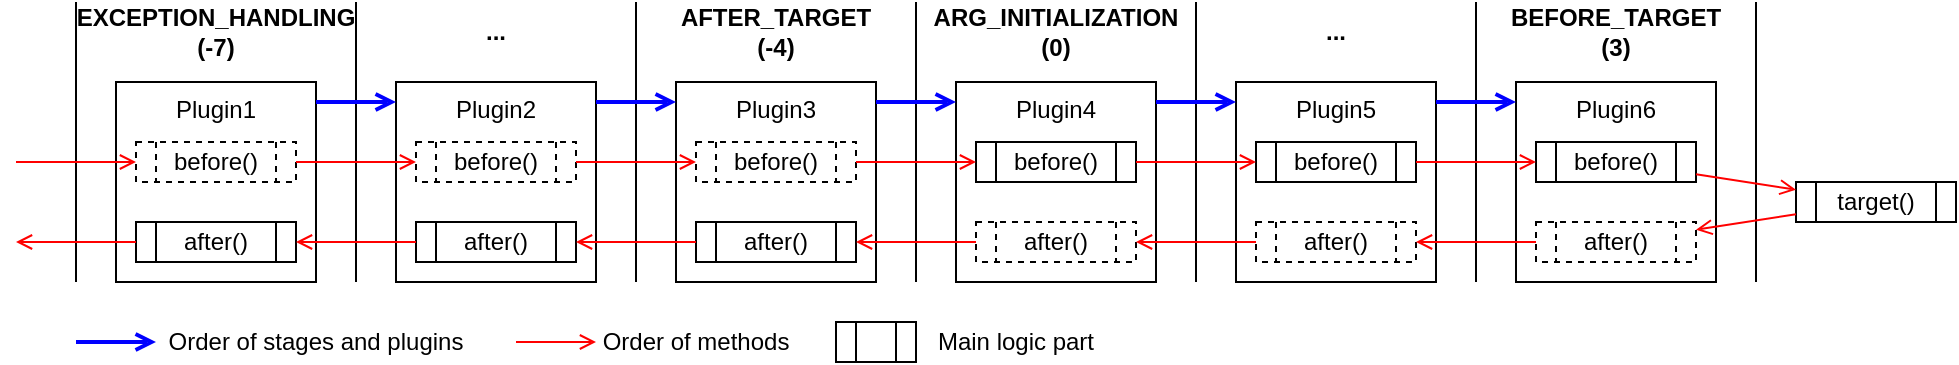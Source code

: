 <mxfile version="21.3.7" type="device" pages="8">
  <diagram id="SJzbT1muIVe0b5rZHbIV" name="order-of-plugins">
    <mxGraphModel dx="3354" dy="1950" grid="1" gridSize="10" guides="1" tooltips="1" connect="1" arrows="1" fold="1" page="1" pageScale="1" pageWidth="850" pageHeight="1100" math="0" shadow="0">
      <root>
        <mxCell id="0" />
        <mxCell id="1" parent="0" />
        <mxCell id="MW1WEGzg5JTxpdZGw1k8-4" value="Plugin1" style="rounded=0;whiteSpace=wrap;html=1;verticalAlign=top;" parent="1" vertex="1">
          <mxGeometry x="60" y="40" width="100" height="100" as="geometry" />
        </mxCell>
        <mxCell id="MW1WEGzg5JTxpdZGw1k8-5" value="before()" style="shape=process;whiteSpace=wrap;html=1;backgroundOutline=1;size=0.125;dashed=1;" parent="1" vertex="1">
          <mxGeometry x="70" y="70" width="80" height="20" as="geometry" />
        </mxCell>
        <mxCell id="MW1WEGzg5JTxpdZGw1k8-6" value="after()" style="shape=process;whiteSpace=wrap;html=1;backgroundOutline=1;size=0.125;" parent="1" vertex="1">
          <mxGeometry x="70" y="110" width="80" height="20" as="geometry" />
        </mxCell>
        <mxCell id="MW1WEGzg5JTxpdZGw1k8-10" value="" style="endArrow=none;html=1;rounded=0;" parent="1" edge="1">
          <mxGeometry width="50" height="50" relative="1" as="geometry">
            <mxPoint x="40" y="140" as="sourcePoint" />
            <mxPoint x="40" as="targetPoint" />
          </mxGeometry>
        </mxCell>
        <mxCell id="MW1WEGzg5JTxpdZGw1k8-11" value="EXCEPTION_HANDLING&lt;br style=&quot;font-size: 12px;&quot;&gt;(-7)" style="text;html=1;strokeColor=none;fillColor=none;align=center;verticalAlign=middle;whiteSpace=wrap;rounded=0;fontSize=12;fontStyle=1" parent="1" vertex="1">
          <mxGeometry x="40" width="140" height="30" as="geometry" />
        </mxCell>
        <mxCell id="MW1WEGzg5JTxpdZGw1k8-12" value="Plugin2" style="rounded=0;whiteSpace=wrap;html=1;verticalAlign=top;" parent="1" vertex="1">
          <mxGeometry x="200" y="40" width="100" height="100" as="geometry" />
        </mxCell>
        <mxCell id="MW1WEGzg5JTxpdZGw1k8-13" value="before()" style="shape=process;whiteSpace=wrap;html=1;backgroundOutline=1;size=0.125;dashed=1;" parent="1" vertex="1">
          <mxGeometry x="210" y="70" width="80" height="20" as="geometry" />
        </mxCell>
        <mxCell id="MW1WEGzg5JTxpdZGw1k8-14" value="after()" style="shape=process;whiteSpace=wrap;html=1;backgroundOutline=1;size=0.125;" parent="1" vertex="1">
          <mxGeometry x="210" y="110" width="80" height="20" as="geometry" />
        </mxCell>
        <mxCell id="MW1WEGzg5JTxpdZGw1k8-15" value="" style="endArrow=none;html=1;rounded=0;" parent="1" edge="1">
          <mxGeometry width="50" height="50" relative="1" as="geometry">
            <mxPoint x="180" y="140" as="sourcePoint" />
            <mxPoint x="180" as="targetPoint" />
          </mxGeometry>
        </mxCell>
        <mxCell id="MW1WEGzg5JTxpdZGw1k8-16" value="..." style="text;html=1;strokeColor=none;fillColor=none;align=center;verticalAlign=middle;whiteSpace=wrap;rounded=0;fontSize=12;fontStyle=1" parent="1" vertex="1">
          <mxGeometry x="180" width="140" height="30" as="geometry" />
        </mxCell>
        <mxCell id="MW1WEGzg5JTxpdZGw1k8-17" value="Plugin3" style="rounded=0;whiteSpace=wrap;html=1;verticalAlign=top;" parent="1" vertex="1">
          <mxGeometry x="340" y="40" width="100" height="100" as="geometry" />
        </mxCell>
        <mxCell id="MW1WEGzg5JTxpdZGw1k8-18" value="before()" style="shape=process;whiteSpace=wrap;html=1;backgroundOutline=1;size=0.125;dashed=1;" parent="1" vertex="1">
          <mxGeometry x="350" y="70" width="80" height="20" as="geometry" />
        </mxCell>
        <mxCell id="MW1WEGzg5JTxpdZGw1k8-19" value="after()" style="shape=process;whiteSpace=wrap;html=1;backgroundOutline=1;size=0.125;" parent="1" vertex="1">
          <mxGeometry x="350" y="110" width="80" height="20" as="geometry" />
        </mxCell>
        <mxCell id="MW1WEGzg5JTxpdZGw1k8-20" value="" style="endArrow=none;html=1;rounded=0;" parent="1" edge="1">
          <mxGeometry width="50" height="50" relative="1" as="geometry">
            <mxPoint x="320" y="140" as="sourcePoint" />
            <mxPoint x="320" as="targetPoint" />
          </mxGeometry>
        </mxCell>
        <mxCell id="MW1WEGzg5JTxpdZGw1k8-21" value="AFTER_TARGET&lt;br style=&quot;font-size: 12px;&quot;&gt;(-4)" style="text;html=1;strokeColor=none;fillColor=none;align=center;verticalAlign=middle;whiteSpace=wrap;rounded=0;fontSize=12;fontStyle=1" parent="1" vertex="1">
          <mxGeometry x="320" width="140" height="30" as="geometry" />
        </mxCell>
        <mxCell id="MW1WEGzg5JTxpdZGw1k8-22" value="Plugin4" style="rounded=0;whiteSpace=wrap;html=1;verticalAlign=top;" parent="1" vertex="1">
          <mxGeometry x="480" y="40" width="100" height="100" as="geometry" />
        </mxCell>
        <mxCell id="MW1WEGzg5JTxpdZGw1k8-23" value="before()" style="shape=process;whiteSpace=wrap;html=1;backgroundOutline=1;size=0.125;" parent="1" vertex="1">
          <mxGeometry x="490" y="70" width="80" height="20" as="geometry" />
        </mxCell>
        <mxCell id="MW1WEGzg5JTxpdZGw1k8-24" value="after()" style="shape=process;whiteSpace=wrap;html=1;backgroundOutline=1;size=0.125;dashed=1;" parent="1" vertex="1">
          <mxGeometry x="490" y="110" width="80" height="20" as="geometry" />
        </mxCell>
        <mxCell id="MW1WEGzg5JTxpdZGw1k8-25" value="" style="endArrow=none;html=1;rounded=0;" parent="1" edge="1">
          <mxGeometry width="50" height="50" relative="1" as="geometry">
            <mxPoint x="460" y="140" as="sourcePoint" />
            <mxPoint x="460" as="targetPoint" />
          </mxGeometry>
        </mxCell>
        <mxCell id="MW1WEGzg5JTxpdZGw1k8-26" value="ARG_INITIALIZATION&lt;br style=&quot;font-size: 12px;&quot;&gt;(0)" style="text;html=1;strokeColor=none;fillColor=none;align=center;verticalAlign=middle;whiteSpace=wrap;rounded=0;fontSize=12;fontStyle=1" parent="1" vertex="1">
          <mxGeometry x="460" width="140" height="30" as="geometry" />
        </mxCell>
        <mxCell id="MW1WEGzg5JTxpdZGw1k8-27" value="Plugin5" style="rounded=0;whiteSpace=wrap;html=1;verticalAlign=top;" parent="1" vertex="1">
          <mxGeometry x="620" y="40" width="100" height="100" as="geometry" />
        </mxCell>
        <mxCell id="MW1WEGzg5JTxpdZGw1k8-28" value="before()" style="shape=process;whiteSpace=wrap;html=1;backgroundOutline=1;size=0.125;" parent="1" vertex="1">
          <mxGeometry x="630" y="70" width="80" height="20" as="geometry" />
        </mxCell>
        <mxCell id="MW1WEGzg5JTxpdZGw1k8-29" value="after()" style="shape=process;whiteSpace=wrap;html=1;backgroundOutline=1;size=0.125;dashed=1;" parent="1" vertex="1">
          <mxGeometry x="630" y="110" width="80" height="20" as="geometry" />
        </mxCell>
        <mxCell id="MW1WEGzg5JTxpdZGw1k8-30" value="" style="endArrow=none;html=1;rounded=0;" parent="1" edge="1">
          <mxGeometry width="50" height="50" relative="1" as="geometry">
            <mxPoint x="600" y="140" as="sourcePoint" />
            <mxPoint x="600" as="targetPoint" />
          </mxGeometry>
        </mxCell>
        <mxCell id="MW1WEGzg5JTxpdZGw1k8-31" value="..." style="text;html=1;strokeColor=none;fillColor=none;align=center;verticalAlign=middle;whiteSpace=wrap;rounded=0;fontSize=12;fontStyle=1" parent="1" vertex="1">
          <mxGeometry x="600" width="140" height="30" as="geometry" />
        </mxCell>
        <mxCell id="MW1WEGzg5JTxpdZGw1k8-32" value="Plugin6" style="rounded=0;whiteSpace=wrap;html=1;verticalAlign=top;" parent="1" vertex="1">
          <mxGeometry x="760" y="40" width="100" height="100" as="geometry" />
        </mxCell>
        <mxCell id="MW1WEGzg5JTxpdZGw1k8-33" value="before()" style="shape=process;whiteSpace=wrap;html=1;backgroundOutline=1;size=0.125;" parent="1" vertex="1">
          <mxGeometry x="770" y="70" width="80" height="20" as="geometry" />
        </mxCell>
        <mxCell id="MW1WEGzg5JTxpdZGw1k8-34" value="after()" style="shape=process;whiteSpace=wrap;html=1;backgroundOutline=1;size=0.125;dashed=1;" parent="1" vertex="1">
          <mxGeometry x="770" y="110" width="80" height="20" as="geometry" />
        </mxCell>
        <mxCell id="MW1WEGzg5JTxpdZGw1k8-35" value="" style="endArrow=none;html=1;rounded=0;" parent="1" edge="1">
          <mxGeometry width="50" height="50" relative="1" as="geometry">
            <mxPoint x="740" y="140" as="sourcePoint" />
            <mxPoint x="740" as="targetPoint" />
          </mxGeometry>
        </mxCell>
        <mxCell id="MW1WEGzg5JTxpdZGw1k8-36" value="BEFORE_TARGET&lt;br style=&quot;font-size: 12px;&quot;&gt;(3)" style="text;html=1;strokeColor=none;fillColor=none;align=center;verticalAlign=middle;whiteSpace=wrap;rounded=0;fontSize=12;fontStyle=1" parent="1" vertex="1">
          <mxGeometry x="740" width="140" height="30" as="geometry" />
        </mxCell>
        <mxCell id="MW1WEGzg5JTxpdZGw1k8-38" value="target()" style="shape=process;whiteSpace=wrap;html=1;backgroundOutline=1;size=0.125;" parent="1" vertex="1">
          <mxGeometry x="900" y="90" width="80" height="20" as="geometry" />
        </mxCell>
        <mxCell id="MW1WEGzg5JTxpdZGw1k8-40" value="" style="endArrow=none;html=1;rounded=0;" parent="1" edge="1">
          <mxGeometry width="50" height="50" relative="1" as="geometry">
            <mxPoint x="880" y="140" as="sourcePoint" />
            <mxPoint x="880" as="targetPoint" />
          </mxGeometry>
        </mxCell>
        <mxCell id="MW1WEGzg5JTxpdZGw1k8-42" value="" style="edgeStyle=none;orthogonalLoop=1;jettySize=auto;html=1;rounded=0;endArrow=open;endFill=0;strokeColor=#FF0000;" parent="1" source="MW1WEGzg5JTxpdZGw1k8-5" target="MW1WEGzg5JTxpdZGw1k8-13" edge="1">
          <mxGeometry width="80" relative="1" as="geometry">
            <mxPoint x="110" y="180" as="sourcePoint" />
            <mxPoint x="190" y="180" as="targetPoint" />
            <Array as="points" />
          </mxGeometry>
        </mxCell>
        <mxCell id="MW1WEGzg5JTxpdZGw1k8-43" value="" style="edgeStyle=none;orthogonalLoop=1;jettySize=auto;html=1;rounded=0;endArrow=open;endFill=0;strokeColor=#FF0000;" parent="1" source="MW1WEGzg5JTxpdZGw1k8-13" target="MW1WEGzg5JTxpdZGw1k8-18" edge="1">
          <mxGeometry width="80" relative="1" as="geometry">
            <mxPoint x="300" y="200" as="sourcePoint" />
            <mxPoint x="340" y="200" as="targetPoint" />
            <Array as="points" />
          </mxGeometry>
        </mxCell>
        <mxCell id="MW1WEGzg5JTxpdZGw1k8-44" value="" style="edgeStyle=none;orthogonalLoop=1;jettySize=auto;html=1;rounded=0;endArrow=open;endFill=0;strokeColor=#FF0000;" parent="1" source="MW1WEGzg5JTxpdZGw1k8-18" target="MW1WEGzg5JTxpdZGw1k8-23" edge="1">
          <mxGeometry width="80" relative="1" as="geometry">
            <mxPoint x="220" y="100" as="sourcePoint" />
            <mxPoint x="260" y="100" as="targetPoint" />
            <Array as="points" />
          </mxGeometry>
        </mxCell>
        <mxCell id="MW1WEGzg5JTxpdZGw1k8-45" value="" style="edgeStyle=none;orthogonalLoop=1;jettySize=auto;html=1;rounded=0;endArrow=open;endFill=0;strokeColor=#FF0000;" parent="1" source="MW1WEGzg5JTxpdZGw1k8-23" target="MW1WEGzg5JTxpdZGw1k8-28" edge="1">
          <mxGeometry width="80" relative="1" as="geometry">
            <mxPoint x="610" y="180" as="sourcePoint" />
            <mxPoint x="650" y="180" as="targetPoint" />
            <Array as="points" />
          </mxGeometry>
        </mxCell>
        <mxCell id="MW1WEGzg5JTxpdZGw1k8-46" value="" style="edgeStyle=none;orthogonalLoop=1;jettySize=auto;html=1;rounded=0;endArrow=open;endFill=0;strokeColor=#FF0000;" parent="1" source="MW1WEGzg5JTxpdZGw1k8-28" target="MW1WEGzg5JTxpdZGw1k8-33" edge="1">
          <mxGeometry width="80" relative="1" as="geometry">
            <mxPoint x="650" y="220" as="sourcePoint" />
            <mxPoint x="690" y="220" as="targetPoint" />
            <Array as="points" />
          </mxGeometry>
        </mxCell>
        <mxCell id="MW1WEGzg5JTxpdZGw1k8-47" value="" style="edgeStyle=none;orthogonalLoop=1;jettySize=auto;html=1;rounded=0;endArrow=open;endFill=0;strokeColor=#FF0000;" parent="1" source="MW1WEGzg5JTxpdZGw1k8-33" target="MW1WEGzg5JTxpdZGw1k8-38" edge="1">
          <mxGeometry width="80" relative="1" as="geometry">
            <mxPoint x="310" y="130" as="sourcePoint" />
            <mxPoint x="350" y="130" as="targetPoint" />
            <Array as="points" />
          </mxGeometry>
        </mxCell>
        <mxCell id="MW1WEGzg5JTxpdZGw1k8-48" value="" style="edgeStyle=none;orthogonalLoop=1;jettySize=auto;html=1;rounded=0;endArrow=open;endFill=0;strokeColor=#FF0000;" parent="1" source="MW1WEGzg5JTxpdZGw1k8-38" target="MW1WEGzg5JTxpdZGw1k8-34" edge="1">
          <mxGeometry width="80" relative="1" as="geometry">
            <mxPoint x="320" y="140" as="sourcePoint" />
            <mxPoint x="360" y="140" as="targetPoint" />
            <Array as="points" />
          </mxGeometry>
        </mxCell>
        <mxCell id="MW1WEGzg5JTxpdZGw1k8-49" value="" style="edgeStyle=none;orthogonalLoop=1;jettySize=auto;html=1;rounded=0;endArrow=open;endFill=0;strokeColor=#FF0000;" parent="1" source="MW1WEGzg5JTxpdZGw1k8-34" target="MW1WEGzg5JTxpdZGw1k8-29" edge="1">
          <mxGeometry width="80" relative="1" as="geometry">
            <mxPoint x="310" y="150" as="sourcePoint" />
            <mxPoint x="350" y="150" as="targetPoint" />
            <Array as="points" />
          </mxGeometry>
        </mxCell>
        <mxCell id="MW1WEGzg5JTxpdZGw1k8-50" value="" style="edgeStyle=none;orthogonalLoop=1;jettySize=auto;html=1;rounded=0;endArrow=open;endFill=0;strokeColor=#FF0000;" parent="1" source="MW1WEGzg5JTxpdZGw1k8-29" target="MW1WEGzg5JTxpdZGw1k8-24" edge="1">
          <mxGeometry width="80" relative="1" as="geometry">
            <mxPoint x="300" y="160" as="sourcePoint" />
            <mxPoint x="340" y="160" as="targetPoint" />
            <Array as="points" />
          </mxGeometry>
        </mxCell>
        <mxCell id="MW1WEGzg5JTxpdZGw1k8-51" value="" style="edgeStyle=none;orthogonalLoop=1;jettySize=auto;html=1;rounded=0;endArrow=open;endFill=0;strokeColor=#FF0000;" parent="1" source="MW1WEGzg5JTxpdZGw1k8-24" target="MW1WEGzg5JTxpdZGw1k8-19" edge="1">
          <mxGeometry width="80" relative="1" as="geometry">
            <mxPoint x="290" y="170" as="sourcePoint" />
            <mxPoint x="330" y="170" as="targetPoint" />
            <Array as="points" />
          </mxGeometry>
        </mxCell>
        <mxCell id="MW1WEGzg5JTxpdZGw1k8-52" value="" style="edgeStyle=none;orthogonalLoop=1;jettySize=auto;html=1;rounded=0;endArrow=open;endFill=0;strokeColor=#FF0000;" parent="1" source="MW1WEGzg5JTxpdZGw1k8-19" target="MW1WEGzg5JTxpdZGw1k8-14" edge="1">
          <mxGeometry width="80" relative="1" as="geometry">
            <mxPoint x="280" y="180" as="sourcePoint" />
            <mxPoint x="320" y="180" as="targetPoint" />
            <Array as="points" />
          </mxGeometry>
        </mxCell>
        <mxCell id="MW1WEGzg5JTxpdZGw1k8-53" value="" style="edgeStyle=none;orthogonalLoop=1;jettySize=auto;html=1;rounded=0;endArrow=open;endFill=0;strokeColor=#FF0000;" parent="1" source="MW1WEGzg5JTxpdZGw1k8-14" target="MW1WEGzg5JTxpdZGw1k8-6" edge="1">
          <mxGeometry width="80" relative="1" as="geometry">
            <mxPoint x="250" y="190" as="sourcePoint" />
            <mxPoint x="290" y="190" as="targetPoint" />
            <Array as="points" />
          </mxGeometry>
        </mxCell>
        <mxCell id="MW1WEGzg5JTxpdZGw1k8-54" value="" style="edgeStyle=none;orthogonalLoop=1;jettySize=auto;html=1;rounded=0;endArrow=open;endFill=0;strokeColor=#FF0000;" parent="1" target="MW1WEGzg5JTxpdZGw1k8-5" edge="1">
          <mxGeometry width="80" relative="1" as="geometry">
            <mxPoint x="10" y="80" as="sourcePoint" />
            <mxPoint x="190" y="90" as="targetPoint" />
            <Array as="points" />
          </mxGeometry>
        </mxCell>
        <mxCell id="MW1WEGzg5JTxpdZGw1k8-55" value="" style="edgeStyle=none;orthogonalLoop=1;jettySize=auto;html=1;rounded=0;endArrow=open;endFill=0;strokeColor=#FF0000;" parent="1" source="MW1WEGzg5JTxpdZGw1k8-6" edge="1">
          <mxGeometry width="80" relative="1" as="geometry">
            <mxPoint x="160" y="100" as="sourcePoint" />
            <mxPoint x="10" y="120" as="targetPoint" />
            <Array as="points" />
          </mxGeometry>
        </mxCell>
        <mxCell id="MW1WEGzg5JTxpdZGw1k8-61" value="" style="edgeStyle=none;orthogonalLoop=1;jettySize=auto;html=1;rounded=0;endArrow=open;endFill=0;strokeColor=#0000FF;strokeWidth=2;" parent="1" edge="1">
          <mxGeometry width="80" relative="1" as="geometry">
            <mxPoint x="160" y="50" as="sourcePoint" />
            <mxPoint x="200" y="50" as="targetPoint" />
            <Array as="points" />
          </mxGeometry>
        </mxCell>
        <mxCell id="MW1WEGzg5JTxpdZGw1k8-62" value="" style="edgeStyle=none;orthogonalLoop=1;jettySize=auto;html=1;rounded=0;endArrow=open;endFill=0;strokeColor=#0000FF;strokeWidth=2;" parent="1" edge="1">
          <mxGeometry width="80" relative="1" as="geometry">
            <mxPoint x="40" y="170" as="sourcePoint" />
            <mxPoint x="80" y="170" as="targetPoint" />
            <Array as="points" />
          </mxGeometry>
        </mxCell>
        <mxCell id="MW1WEGzg5JTxpdZGw1k8-63" value="" style="edgeStyle=none;orthogonalLoop=1;jettySize=auto;html=1;rounded=0;endArrow=open;endFill=0;strokeColor=#FF0000;" parent="1" edge="1">
          <mxGeometry width="80" relative="1" as="geometry">
            <mxPoint x="260" y="170" as="sourcePoint" />
            <mxPoint x="300" y="170" as="targetPoint" />
            <Array as="points" />
          </mxGeometry>
        </mxCell>
        <mxCell id="MW1WEGzg5JTxpdZGw1k8-64" value="Order of stages and plugins" style="text;html=1;strokeColor=none;fillColor=none;align=center;verticalAlign=middle;whiteSpace=wrap;rounded=0;fontSize=12;" parent="1" vertex="1">
          <mxGeometry x="80" y="160" width="160" height="20" as="geometry" />
        </mxCell>
        <mxCell id="MW1WEGzg5JTxpdZGw1k8-65" value="Order of methods" style="text;html=1;strokeColor=none;fillColor=none;align=center;verticalAlign=middle;whiteSpace=wrap;rounded=0;fontSize=12;" parent="1" vertex="1">
          <mxGeometry x="300" y="160" width="100" height="20" as="geometry" />
        </mxCell>
        <mxCell id="MW1WEGzg5JTxpdZGw1k8-66" value="" style="shape=process;whiteSpace=wrap;html=1;backgroundOutline=1;size=0.25;" parent="1" vertex="1">
          <mxGeometry x="420" y="160" width="40" height="20" as="geometry" />
        </mxCell>
        <mxCell id="MW1WEGzg5JTxpdZGw1k8-67" value="Main logic part" style="text;html=1;strokeColor=none;fillColor=none;align=center;verticalAlign=middle;whiteSpace=wrap;rounded=0;fontSize=12;" parent="1" vertex="1">
          <mxGeometry x="460" y="160" width="100" height="20" as="geometry" />
        </mxCell>
        <mxCell id="BmBJrQtzcH-q0R5RHmT4-1" value="" style="edgeStyle=none;orthogonalLoop=1;jettySize=auto;html=1;rounded=0;endArrow=open;endFill=0;strokeColor=#0000FF;strokeWidth=2;" parent="1" edge="1">
          <mxGeometry width="80" relative="1" as="geometry">
            <mxPoint x="720" y="50" as="sourcePoint" />
            <mxPoint x="760" y="50" as="targetPoint" />
            <Array as="points" />
          </mxGeometry>
        </mxCell>
        <mxCell id="BmBJrQtzcH-q0R5RHmT4-2" value="" style="edgeStyle=none;orthogonalLoop=1;jettySize=auto;html=1;rounded=0;endArrow=open;endFill=0;strokeColor=#0000FF;strokeWidth=2;" parent="1" edge="1">
          <mxGeometry width="80" relative="1" as="geometry">
            <mxPoint x="580" y="50" as="sourcePoint" />
            <mxPoint x="620" y="50" as="targetPoint" />
            <Array as="points" />
          </mxGeometry>
        </mxCell>
        <mxCell id="BmBJrQtzcH-q0R5RHmT4-3" value="" style="edgeStyle=none;orthogonalLoop=1;jettySize=auto;html=1;rounded=0;endArrow=open;endFill=0;strokeColor=#0000FF;strokeWidth=2;" parent="1" edge="1">
          <mxGeometry width="80" relative="1" as="geometry">
            <mxPoint x="440" y="50" as="sourcePoint" />
            <mxPoint x="480" y="50" as="targetPoint" />
            <Array as="points" />
          </mxGeometry>
        </mxCell>
        <mxCell id="BmBJrQtzcH-q0R5RHmT4-4" value="" style="edgeStyle=none;orthogonalLoop=1;jettySize=auto;html=1;rounded=0;endArrow=open;endFill=0;strokeColor=#0000FF;strokeWidth=2;" parent="1" edge="1">
          <mxGeometry width="80" relative="1" as="geometry">
            <mxPoint x="300" y="50" as="sourcePoint" />
            <mxPoint x="340" y="50" as="targetPoint" />
            <Array as="points" />
          </mxGeometry>
        </mxCell>
      </root>
    </mxGraphModel>
  </diagram>
  <diagram name="ext-package-dependencies" id="HycaH5oWogXyOB8B_7eI">
    <mxGraphModel dx="1434" dy="1950" grid="1" gridSize="10" guides="1" tooltips="1" connect="1" arrows="1" fold="1" page="1" pageScale="1" pageWidth="850" pageHeight="1100" math="0" shadow="0">
      <root>
        <mxCell id="0" />
        <mxCell id="1" parent="0" />
        <mxCell id="GiJMnS7czs1403d4WD7D-1" value="business-service" style="rounded=0;whiteSpace=wrap;html=1;fillColor=#CCFFFF;" parent="1" vertex="1">
          <mxGeometry y="140" width="160" height="40" as="geometry" />
        </mxCell>
        <mxCell id="GiJMnS7czs1403d4WD7D-2" value="business-service" style="rounded=0;whiteSpace=wrap;html=1;fillColor=#CCFFFF;" parent="1" vertex="1">
          <mxGeometry y="40" width="160" height="40" as="geometry" />
        </mxCell>
        <mxCell id="GiJMnS7czs1403d4WD7D-3" value="coframework-api" style="rounded=0;whiteSpace=wrap;html=1;" parent="1" vertex="1">
          <mxGeometry x="240" y="40" width="160" height="40" as="geometry" />
        </mxCell>
        <mxCell id="GiJMnS7czs1403d4WD7D-4" value="coframework-ext-client" style="rounded=0;whiteSpace=wrap;html=1;" parent="1" vertex="1">
          <mxGeometry x="480" y="40" width="160" height="40" as="geometry" />
        </mxCell>
        <mxCell id="GiJMnS7czs1403d4WD7D-5" value="coframework-ext" style="rounded=0;whiteSpace=wrap;html=1;" parent="1" vertex="1">
          <mxGeometry x="480" y="140" width="160" height="40" as="geometry" />
        </mxCell>
        <mxCell id="GiJMnS7czs1403d4WD7D-6" value="" style="edgeStyle=none;orthogonalLoop=1;jettySize=auto;html=1;rounded=0;dashed=1;endArrow=open;endFill=0;" parent="1" source="GiJMnS7czs1403d4WD7D-2" target="GiJMnS7czs1403d4WD7D-3" edge="1">
          <mxGeometry width="80" relative="1" as="geometry">
            <mxPoint x="160" y="60" as="sourcePoint" />
            <mxPoint x="240" y="60" as="targetPoint" />
            <Array as="points" />
          </mxGeometry>
        </mxCell>
        <mxCell id="GiJMnS7czs1403d4WD7D-7" value="" style="edgeStyle=none;orthogonalLoop=1;jettySize=auto;html=1;rounded=0;dashed=1;endArrow=open;endFill=0;" parent="1" source="GiJMnS7czs1403d4WD7D-3" target="GiJMnS7czs1403d4WD7D-4" edge="1">
          <mxGeometry width="80" relative="1" as="geometry">
            <mxPoint x="400" y="60" as="sourcePoint" />
            <mxPoint x="480" y="60" as="targetPoint" />
            <Array as="points" />
          </mxGeometry>
        </mxCell>
        <mxCell id="GiJMnS7czs1403d4WD7D-8" value="" style="edgeStyle=none;orthogonalLoop=1;jettySize=auto;html=1;rounded=0;dashed=1;endArrow=open;endFill=0;" parent="1" source="GiJMnS7czs1403d4WD7D-1" target="GiJMnS7czs1403d4WD7D-5" edge="1">
          <mxGeometry width="80" relative="1" as="geometry">
            <mxPoint x="160" y="160" as="sourcePoint" />
            <mxPoint x="390" y="180" as="targetPoint" />
            <Array as="points" />
          </mxGeometry>
        </mxCell>
        <mxCell id="GiJMnS7czs1403d4WD7D-9" value="" style="edgeStyle=none;orthogonalLoop=1;jettySize=auto;html=1;rounded=0;dashed=1;endArrow=open;endFill=0;" parent="1" source="GiJMnS7czs1403d4WD7D-1" target="GiJMnS7czs1403d4WD7D-2" edge="1">
          <mxGeometry width="80" relative="1" as="geometry">
            <mxPoint x="70" y="110" as="sourcePoint" />
            <mxPoint x="150" y="110" as="targetPoint" />
            <Array as="points" />
          </mxGeometry>
        </mxCell>
        <mxCell id="GiJMnS7czs1403d4WD7D-10" value="" style="edgeStyle=none;orthogonalLoop=1;jettySize=auto;html=1;rounded=0;dashed=1;endArrow=open;endFill=0;" parent="1" source="GiJMnS7czs1403d4WD7D-5" target="GiJMnS7czs1403d4WD7D-4" edge="1">
          <mxGeometry width="80" relative="1" as="geometry">
            <mxPoint x="560" y="120" as="sourcePoint" />
            <mxPoint x="640" y="120" as="targetPoint" />
            <Array as="points" />
          </mxGeometry>
        </mxCell>
        <mxCell id="GiJMnS7czs1403d4WD7D-11" value="Automatic extension registration &amp;amp; routing" style="text;html=1;strokeColor=none;fillColor=none;align=center;verticalAlign=middle;whiteSpace=wrap;rounded=0;" parent="1" vertex="1">
          <mxGeometry x="160" y="120" width="320" height="40" as="geometry" />
        </mxCell>
        <mxCell id="GiJMnS7czs1403d4WD7D-12" value="Dependency of the BizScenarioParam model" style="text;html=1;strokeColor=none;fillColor=none;align=center;verticalAlign=middle;whiteSpace=wrap;rounded=0;" parent="1" vertex="1">
          <mxGeometry x="160" width="320" height="40" as="geometry" />
        </mxCell>
      </root>
    </mxGraphModel>
  </diagram>
  <diagram id="QkO7cNGFEzB6bpAXflhK" name="chain-linear">
    <mxGraphModel dx="1118" dy="611" grid="1" gridSize="10" guides="1" tooltips="1" connect="1" arrows="1" fold="1" page="1" pageScale="1" pageWidth="850" pageHeight="1100" math="0" shadow="0">
      <root>
        <mxCell id="0" />
        <mxCell id="1" parent="0" />
        <mxCell id="eJzGDnPRLoVZgJMi3fUZ-2" value="NodeA" style="rounded=0;whiteSpace=wrap;html=1;" vertex="1" parent="1">
          <mxGeometry x="40" y="40" width="80" height="40" as="geometry" />
        </mxCell>
        <mxCell id="eJzGDnPRLoVZgJMi3fUZ-5" value="NodeB" style="rounded=0;whiteSpace=wrap;html=1;" vertex="1" parent="1">
          <mxGeometry x="200" y="40" width="80" height="40" as="geometry" />
        </mxCell>
        <mxCell id="eJzGDnPRLoVZgJMi3fUZ-7" value="NodeC" style="rounded=0;whiteSpace=wrap;html=1;" vertex="1" parent="1">
          <mxGeometry x="360" y="40" width="80" height="40" as="geometry" />
        </mxCell>
        <mxCell id="eJzGDnPRLoVZgJMi3fUZ-12" value="" style="edgeStyle=none;orthogonalLoop=1;jettySize=auto;html=1;rounded=0;" edge="1" parent="1" source="eJzGDnPRLoVZgJMi3fUZ-2" target="eJzGDnPRLoVZgJMi3fUZ-5">
          <mxGeometry width="80" relative="1" as="geometry">
            <mxPoint x="100" y="220" as="sourcePoint" />
            <mxPoint x="180" y="220" as="targetPoint" />
            <Array as="points" />
          </mxGeometry>
        </mxCell>
        <mxCell id="eJzGDnPRLoVZgJMi3fUZ-14" value="" style="edgeStyle=none;orthogonalLoop=1;jettySize=auto;html=1;rounded=0;" edge="1" parent="1" source="eJzGDnPRLoVZgJMi3fUZ-5" target="eJzGDnPRLoVZgJMi3fUZ-7">
          <mxGeometry width="80" relative="1" as="geometry">
            <mxPoint x="280" y="270" as="sourcePoint" />
            <mxPoint x="360" y="270" as="targetPoint" />
            <Array as="points" />
          </mxGeometry>
        </mxCell>
        <mxCell id="IzcRVU4cDQZYX5PKyC8h-1" value="NodeD" style="rounded=0;whiteSpace=wrap;html=1;" vertex="1" parent="1">
          <mxGeometry x="520" y="40" width="80" height="40" as="geometry" />
        </mxCell>
        <mxCell id="IzcRVU4cDQZYX5PKyC8h-2" value="" style="edgeStyle=none;orthogonalLoop=1;jettySize=auto;html=1;rounded=0;" edge="1" parent="1" target="IzcRVU4cDQZYX5PKyC8h-1" source="eJzGDnPRLoVZgJMi3fUZ-7">
          <mxGeometry width="80" relative="1" as="geometry">
            <mxPoint x="440" y="60" as="sourcePoint" />
            <mxPoint x="520" y="270" as="targetPoint" />
            <Array as="points" />
          </mxGeometry>
        </mxCell>
      </root>
    </mxGraphModel>
  </diagram>
  <diagram id="ZUXUSRcXZRZPYmjnxoGO" name="chain-deriving-a">
    <mxGraphModel dx="1636" dy="895" grid="1" gridSize="10" guides="1" tooltips="1" connect="1" arrows="1" fold="1" page="1" pageScale="1" pageWidth="850" pageHeight="1100" math="0" shadow="0">
      <root>
        <mxCell id="0" />
        <mxCell id="1" parent="0" />
        <mxCell id="705dVUWECFWQKNBHcuN5-7" value="NodeE" style="rounded=0;whiteSpace=wrap;html=1;strokeColor=#009900;fontColor=#009900;" vertex="1" parent="1">
          <mxGeometry x="680" y="40" width="80" height="40" as="geometry" />
        </mxCell>
        <mxCell id="705dVUWECFWQKNBHcuN5-10" value="" style="edgeStyle=none;orthogonalLoop=1;jettySize=auto;html=1;rounded=0;strokeColor=#009900;" edge="1" parent="1" source="BwNIFkV2Q_UsrCefZW8m-6" target="705dVUWECFWQKNBHcuN5-7">
          <mxGeometry width="80" relative="1" as="geometry">
            <mxPoint x="140" y="-60" as="sourcePoint" />
            <mxPoint x="220" y="-20" as="targetPoint" />
            <Array as="points" />
          </mxGeometry>
        </mxCell>
        <mxCell id="BwNIFkV2Q_UsrCefZW8m-1" value="NodeA" style="rounded=0;whiteSpace=wrap;html=1;" vertex="1" parent="1">
          <mxGeometry x="40" y="40" width="80" height="40" as="geometry" />
        </mxCell>
        <mxCell id="BwNIFkV2Q_UsrCefZW8m-2" value="NodeB" style="rounded=0;whiteSpace=wrap;html=1;" vertex="1" parent="1">
          <mxGeometry x="200" y="40" width="80" height="40" as="geometry" />
        </mxCell>
        <mxCell id="BwNIFkV2Q_UsrCefZW8m-3" value="NodeC" style="rounded=0;whiteSpace=wrap;html=1;" vertex="1" parent="1">
          <mxGeometry x="360" y="40" width="80" height="40" as="geometry" />
        </mxCell>
        <mxCell id="BwNIFkV2Q_UsrCefZW8m-4" value="" style="edgeStyle=none;orthogonalLoop=1;jettySize=auto;html=1;rounded=0;" edge="1" parent="1" source="BwNIFkV2Q_UsrCefZW8m-1" target="BwNIFkV2Q_UsrCefZW8m-2">
          <mxGeometry width="80" relative="1" as="geometry">
            <mxPoint x="100" y="220" as="sourcePoint" />
            <mxPoint x="180" y="220" as="targetPoint" />
            <Array as="points" />
          </mxGeometry>
        </mxCell>
        <mxCell id="BwNIFkV2Q_UsrCefZW8m-5" value="" style="edgeStyle=none;orthogonalLoop=1;jettySize=auto;html=1;rounded=0;" edge="1" parent="1" source="BwNIFkV2Q_UsrCefZW8m-2" target="BwNIFkV2Q_UsrCefZW8m-3">
          <mxGeometry width="80" relative="1" as="geometry">
            <mxPoint x="280" y="270" as="sourcePoint" />
            <mxPoint x="360" y="270" as="targetPoint" />
            <Array as="points" />
          </mxGeometry>
        </mxCell>
        <mxCell id="BwNIFkV2Q_UsrCefZW8m-6" value="NodeD" style="rounded=0;whiteSpace=wrap;html=1;" vertex="1" parent="1">
          <mxGeometry x="520" y="40" width="80" height="40" as="geometry" />
        </mxCell>
        <mxCell id="BwNIFkV2Q_UsrCefZW8m-7" value="" style="edgeStyle=none;orthogonalLoop=1;jettySize=auto;html=1;rounded=0;" edge="1" parent="1" source="BwNIFkV2Q_UsrCefZW8m-3" target="BwNIFkV2Q_UsrCefZW8m-6">
          <mxGeometry width="80" relative="1" as="geometry">
            <mxPoint x="440" y="60" as="sourcePoint" />
            <mxPoint x="520" y="270" as="targetPoint" />
            <Array as="points" />
          </mxGeometry>
        </mxCell>
      </root>
    </mxGraphModel>
  </diagram>
  <diagram id="izfvKfS8C97AVYYoJLA3" name="chain-deriving-b">
    <mxGraphModel dx="3354" dy="1834" grid="1" gridSize="10" guides="1" tooltips="1" connect="1" arrows="1" fold="1" page="1" pageScale="1" pageWidth="850" pageHeight="1100" math="0" shadow="0">
      <root>
        <mxCell id="0" />
        <mxCell id="1" parent="0" />
        <mxCell id="PhulqkdhTzjsofYENiT_-1" value="NodeE" style="rounded=0;whiteSpace=wrap;html=1;strokeColor=#009900;fontColor=#009900;" vertex="1" parent="1">
          <mxGeometry x="200" y="120" width="80" height="40" as="geometry" />
        </mxCell>
        <mxCell id="PhulqkdhTzjsofYENiT_-2" value="" style="edgeStyle=none;orthogonalLoop=1;jettySize=auto;html=1;rounded=0;strokeColor=#009900;" edge="1" parent="1" source="PhulqkdhTzjsofYENiT_-4" target="PhulqkdhTzjsofYENiT_-1">
          <mxGeometry width="80" relative="1" as="geometry">
            <mxPoint x="100" y="-180" as="sourcePoint" />
            <mxPoint x="180" y="-180" as="targetPoint" />
            <Array as="points" />
          </mxGeometry>
        </mxCell>
        <mxCell id="PhulqkdhTzjsofYENiT_-3" value="" style="edgeStyle=none;orthogonalLoop=1;jettySize=auto;html=1;rounded=0;strokeColor=#009900;" edge="1" parent="1" source="PhulqkdhTzjsofYENiT_-1" target="PhulqkdhTzjsofYENiT_-6">
          <mxGeometry width="80" relative="1" as="geometry">
            <mxPoint x="130" y="-150" as="sourcePoint" />
            <mxPoint x="210" y="-110" as="targetPoint" />
            <Array as="points" />
          </mxGeometry>
        </mxCell>
        <mxCell id="PhulqkdhTzjsofYENiT_-4" value="NodeA" style="rounded=0;whiteSpace=wrap;html=1;" vertex="1" parent="1">
          <mxGeometry x="40" y="40" width="80" height="40" as="geometry" />
        </mxCell>
        <mxCell id="PhulqkdhTzjsofYENiT_-5" value="NodeB" style="rounded=0;whiteSpace=wrap;html=1;" vertex="1" parent="1">
          <mxGeometry x="200" y="40" width="80" height="40" as="geometry" />
        </mxCell>
        <mxCell id="PhulqkdhTzjsofYENiT_-6" value="NodeC" style="rounded=0;whiteSpace=wrap;html=1;" vertex="1" parent="1">
          <mxGeometry x="360" y="40" width="80" height="40" as="geometry" />
        </mxCell>
        <mxCell id="PhulqkdhTzjsofYENiT_-7" value="" style="edgeStyle=none;orthogonalLoop=1;jettySize=auto;html=1;rounded=0;" edge="1" parent="1" source="PhulqkdhTzjsofYENiT_-4" target="PhulqkdhTzjsofYENiT_-5">
          <mxGeometry width="80" relative="1" as="geometry">
            <mxPoint x="100" y="220" as="sourcePoint" />
            <mxPoint x="180" y="220" as="targetPoint" />
            <Array as="points" />
          </mxGeometry>
        </mxCell>
        <mxCell id="PhulqkdhTzjsofYENiT_-8" value="" style="edgeStyle=none;orthogonalLoop=1;jettySize=auto;html=1;rounded=0;" edge="1" parent="1" source="PhulqkdhTzjsofYENiT_-5" target="PhulqkdhTzjsofYENiT_-6">
          <mxGeometry width="80" relative="1" as="geometry">
            <mxPoint x="280" y="270" as="sourcePoint" />
            <mxPoint x="360" y="270" as="targetPoint" />
            <Array as="points" />
          </mxGeometry>
        </mxCell>
        <mxCell id="PhulqkdhTzjsofYENiT_-9" value="NodeD" style="rounded=0;whiteSpace=wrap;html=1;" vertex="1" parent="1">
          <mxGeometry x="520" y="40" width="80" height="40" as="geometry" />
        </mxCell>
        <mxCell id="PhulqkdhTzjsofYENiT_-10" value="" style="edgeStyle=none;orthogonalLoop=1;jettySize=auto;html=1;rounded=0;" edge="1" parent="1" source="PhulqkdhTzjsofYENiT_-6" target="PhulqkdhTzjsofYENiT_-9">
          <mxGeometry width="80" relative="1" as="geometry">
            <mxPoint x="440" y="60" as="sourcePoint" />
            <mxPoint x="520" y="270" as="targetPoint" />
            <Array as="points" />
          </mxGeometry>
        </mxCell>
      </root>
    </mxGraphModel>
  </diagram>
  <diagram id="-PYwccAAohgdFbLFHlxV" name="chain-dag">
    <mxGraphModel dx="1597" dy="929" grid="1" gridSize="10" guides="1" tooltips="1" connect="1" arrows="1" fold="1" page="1" pageScale="1" pageWidth="850" pageHeight="1100" math="0" shadow="0">
      <root>
        <mxCell id="0" />
        <mxCell id="1" parent="0" />
        <mxCell id="BFSoG5yN4PG2wsqg-fza-2" value="NodeA" style="rounded=0;whiteSpace=wrap;html=1;" parent="1" vertex="1">
          <mxGeometry x="40" y="160" width="80" height="40" as="geometry" />
        </mxCell>
        <mxCell id="BFSoG5yN4PG2wsqg-fza-3" value="NodeB" style="rounded=0;whiteSpace=wrap;html=1;" parent="1" vertex="1">
          <mxGeometry x="280" y="40" width="80" height="40" as="geometry" />
        </mxCell>
        <mxCell id="BFSoG5yN4PG2wsqg-fza-4" value="NodeC" style="rounded=0;whiteSpace=wrap;html=1;" parent="1" vertex="1">
          <mxGeometry x="280" y="120" width="80" height="40" as="geometry" />
        </mxCell>
        <mxCell id="BFSoG5yN4PG2wsqg-fza-5" value="NodeD" style="rounded=0;whiteSpace=wrap;html=1;" parent="1" vertex="1">
          <mxGeometry x="200" y="240" width="80" height="40" as="geometry" />
        </mxCell>
        <mxCell id="BFSoG5yN4PG2wsqg-fza-6" value="NodeE" style="rounded=0;whiteSpace=wrap;html=1;" parent="1" vertex="1">
          <mxGeometry x="360" y="200" width="80" height="40" as="geometry" />
        </mxCell>
        <mxCell id="BFSoG5yN4PG2wsqg-fza-7" value="NodeF" style="rounded=0;whiteSpace=wrap;html=1;" parent="1" vertex="1">
          <mxGeometry x="360" y="280" width="80" height="40" as="geometry" />
        </mxCell>
        <mxCell id="BFSoG5yN4PG2wsqg-fza-8" value="NodeG" style="rounded=0;whiteSpace=wrap;html=1;" parent="1" vertex="1">
          <mxGeometry x="520" y="160" width="80" height="40" as="geometry" />
        </mxCell>
        <mxCell id="BFSoG5yN4PG2wsqg-fza-10" value="" style="edgeStyle=none;orthogonalLoop=1;jettySize=auto;html=1;rounded=0;" parent="1" source="BFSoG5yN4PG2wsqg-fza-2" target="BFSoG5yN4PG2wsqg-fza-3" edge="1">
          <mxGeometry width="80" relative="1" as="geometry">
            <mxPoint x="100" y="220" as="sourcePoint" />
            <mxPoint x="180" y="220" as="targetPoint" />
            <Array as="points" />
          </mxGeometry>
        </mxCell>
        <mxCell id="BFSoG5yN4PG2wsqg-fza-11" value="" style="edgeStyle=none;orthogonalLoop=1;jettySize=auto;html=1;rounded=0;" parent="1" source="BFSoG5yN4PG2wsqg-fza-2" target="BFSoG5yN4PG2wsqg-fza-4" edge="1">
          <mxGeometry width="80" relative="1" as="geometry">
            <mxPoint x="110" y="220" as="sourcePoint" />
            <mxPoint x="190" y="220" as="targetPoint" />
            <Array as="points" />
          </mxGeometry>
        </mxCell>
        <mxCell id="BFSoG5yN4PG2wsqg-fza-12" value="" style="edgeStyle=none;orthogonalLoop=1;jettySize=auto;html=1;rounded=0;" parent="1" source="BFSoG5yN4PG2wsqg-fza-2" target="BFSoG5yN4PG2wsqg-fza-5" edge="1">
          <mxGeometry width="80" relative="1" as="geometry">
            <mxPoint x="100" y="220" as="sourcePoint" />
            <mxPoint x="180" y="220" as="targetPoint" />
            <Array as="points" />
          </mxGeometry>
        </mxCell>
        <mxCell id="BFSoG5yN4PG2wsqg-fza-13" value="" style="edgeStyle=none;orthogonalLoop=1;jettySize=auto;html=1;rounded=0;" parent="1" source="BFSoG5yN4PG2wsqg-fza-5" target="BFSoG5yN4PG2wsqg-fza-6" edge="1">
          <mxGeometry width="80" relative="1" as="geometry">
            <mxPoint x="300" y="240" as="sourcePoint" />
            <mxPoint x="380" y="240" as="targetPoint" />
            <Array as="points" />
          </mxGeometry>
        </mxCell>
        <mxCell id="BFSoG5yN4PG2wsqg-fza-14" value="" style="edgeStyle=none;orthogonalLoop=1;jettySize=auto;html=1;rounded=0;" parent="1" source="BFSoG5yN4PG2wsqg-fza-5" target="BFSoG5yN4PG2wsqg-fza-7" edge="1">
          <mxGeometry width="80" relative="1" as="geometry">
            <mxPoint x="280" y="270" as="sourcePoint" />
            <mxPoint x="360" y="270" as="targetPoint" />
            <Array as="points" />
          </mxGeometry>
        </mxCell>
        <mxCell id="BFSoG5yN4PG2wsqg-fza-15" value="" style="edgeStyle=none;orthogonalLoop=1;jettySize=auto;html=1;rounded=0;" parent="1" source="BFSoG5yN4PG2wsqg-fza-3" target="BFSoG5yN4PG2wsqg-fza-8" edge="1">
          <mxGeometry width="80" relative="1" as="geometry">
            <mxPoint x="420" y="110" as="sourcePoint" />
            <mxPoint x="500" y="110" as="targetPoint" />
            <Array as="points" />
          </mxGeometry>
        </mxCell>
        <mxCell id="BFSoG5yN4PG2wsqg-fza-16" value="" style="edgeStyle=none;orthogonalLoop=1;jettySize=auto;html=1;rounded=0;" parent="1" source="BFSoG5yN4PG2wsqg-fza-4" target="BFSoG5yN4PG2wsqg-fza-8" edge="1">
          <mxGeometry width="80" relative="1" as="geometry">
            <mxPoint x="400" y="150" as="sourcePoint" />
            <mxPoint x="480" y="150" as="targetPoint" />
            <Array as="points" />
          </mxGeometry>
        </mxCell>
        <mxCell id="BFSoG5yN4PG2wsqg-fza-17" value="" style="edgeStyle=none;orthogonalLoop=1;jettySize=auto;html=1;rounded=0;" parent="1" source="BFSoG5yN4PG2wsqg-fza-6" target="BFSoG5yN4PG2wsqg-fza-8" edge="1">
          <mxGeometry width="80" relative="1" as="geometry">
            <mxPoint x="440" y="220" as="sourcePoint" />
            <mxPoint x="520" y="220" as="targetPoint" />
            <Array as="points" />
          </mxGeometry>
        </mxCell>
        <mxCell id="BFSoG5yN4PG2wsqg-fza-18" value="" style="edgeStyle=none;orthogonalLoop=1;jettySize=auto;html=1;rounded=0;" parent="1" source="BFSoG5yN4PG2wsqg-fza-7" target="BFSoG5yN4PG2wsqg-fza-8" edge="1">
          <mxGeometry width="80" relative="1" as="geometry">
            <mxPoint x="440" y="290" as="sourcePoint" />
            <mxPoint x="520" y="290" as="targetPoint" />
            <Array as="points" />
          </mxGeometry>
        </mxCell>
      </root>
    </mxGraphModel>
  </diagram>
  <diagram id="PzwMxk3YzB2hLIZ5Ue-5" name="chain-sync">
    <mxGraphModel dx="3354" dy="1950" grid="1" gridSize="10" guides="1" tooltips="1" connect="1" arrows="1" fold="1" page="1" pageScale="1" pageWidth="850" pageHeight="1100" math="0" shadow="0">
      <root>
        <mxCell id="0" />
        <mxCell id="1" parent="0" />
        <mxCell id="QfihCdWw59AMVNXWMj_l-2" value="NodeA" style="rounded=0;whiteSpace=wrap;html=1;" parent="1" vertex="1">
          <mxGeometry x="40" y="160" width="80" height="40" as="geometry" />
        </mxCell>
        <mxCell id="QfihCdWw59AMVNXWMj_l-3" value="NodeB" style="rounded=0;whiteSpace=wrap;html=1;" parent="1" vertex="1">
          <mxGeometry x="280" y="40" width="80" height="40" as="geometry" />
        </mxCell>
        <mxCell id="QfihCdWw59AMVNXWMj_l-4" value="NodeC" style="rounded=0;whiteSpace=wrap;html=1;" parent="1" vertex="1">
          <mxGeometry x="280" y="120" width="80" height="40" as="geometry" />
        </mxCell>
        <mxCell id="QfihCdWw59AMVNXWMj_l-5" value="NodeD" style="rounded=0;whiteSpace=wrap;html=1;" parent="1" vertex="1">
          <mxGeometry x="200" y="240" width="80" height="40" as="geometry" />
        </mxCell>
        <mxCell id="QfihCdWw59AMVNXWMj_l-6" value="NodeE" style="rounded=0;whiteSpace=wrap;html=1;" parent="1" vertex="1">
          <mxGeometry x="360" y="200" width="80" height="40" as="geometry" />
        </mxCell>
        <mxCell id="QfihCdWw59AMVNXWMj_l-7" value="NodeF" style="rounded=0;whiteSpace=wrap;html=1;" parent="1" vertex="1">
          <mxGeometry x="360" y="280" width="80" height="40" as="geometry" />
        </mxCell>
        <mxCell id="QfihCdWw59AMVNXWMj_l-8" value="NodeG" style="rounded=0;whiteSpace=wrap;html=1;" parent="1" vertex="1">
          <mxGeometry x="520" y="160" width="80" height="40" as="geometry" />
        </mxCell>
        <mxCell id="QfihCdWw59AMVNXWMj_l-10" value="" style="edgeStyle=none;orthogonalLoop=1;jettySize=auto;html=1;rounded=0;strokeColor=#FF0000;" parent="1" source="QfihCdWw59AMVNXWMj_l-2" target="QfihCdWw59AMVNXWMj_l-3" edge="1">
          <mxGeometry width="80" relative="1" as="geometry">
            <mxPoint x="100" y="220" as="sourcePoint" />
            <mxPoint x="180" y="220" as="targetPoint" />
            <Array as="points" />
          </mxGeometry>
        </mxCell>
        <mxCell id="QfihCdWw59AMVNXWMj_l-11" value="" style="edgeStyle=none;orthogonalLoop=1;jettySize=auto;html=1;rounded=0;" parent="1" source="QfihCdWw59AMVNXWMj_l-2" target="QfihCdWw59AMVNXWMj_l-4" edge="1">
          <mxGeometry width="80" relative="1" as="geometry">
            <mxPoint x="110" y="220" as="sourcePoint" />
            <mxPoint x="190" y="220" as="targetPoint" />
            <Array as="points" />
          </mxGeometry>
        </mxCell>
        <mxCell id="QfihCdWw59AMVNXWMj_l-12" value="" style="edgeStyle=none;orthogonalLoop=1;jettySize=auto;html=1;rounded=0;" parent="1" source="QfihCdWw59AMVNXWMj_l-2" target="QfihCdWw59AMVNXWMj_l-5" edge="1">
          <mxGeometry width="80" relative="1" as="geometry">
            <mxPoint x="100" y="220" as="sourcePoint" />
            <mxPoint x="180" y="220" as="targetPoint" />
            <Array as="points" />
          </mxGeometry>
        </mxCell>
        <mxCell id="QfihCdWw59AMVNXWMj_l-13" value="" style="edgeStyle=none;orthogonalLoop=1;jettySize=auto;html=1;rounded=0;strokeColor=#FF0000;" parent="1" source="QfihCdWw59AMVNXWMj_l-5" target="QfihCdWw59AMVNXWMj_l-6" edge="1">
          <mxGeometry width="80" relative="1" as="geometry">
            <mxPoint x="300" y="240" as="sourcePoint" />
            <mxPoint x="380" y="240" as="targetPoint" />
            <Array as="points" />
          </mxGeometry>
        </mxCell>
        <mxCell id="QfihCdWw59AMVNXWMj_l-14" value="" style="edgeStyle=none;orthogonalLoop=1;jettySize=auto;html=1;rounded=0;" parent="1" source="QfihCdWw59AMVNXWMj_l-5" target="QfihCdWw59AMVNXWMj_l-7" edge="1">
          <mxGeometry width="80" relative="1" as="geometry">
            <mxPoint x="280" y="270" as="sourcePoint" />
            <mxPoint x="360" y="270" as="targetPoint" />
            <Array as="points" />
          </mxGeometry>
        </mxCell>
        <mxCell id="QfihCdWw59AMVNXWMj_l-15" value="" style="edgeStyle=none;orthogonalLoop=1;jettySize=auto;html=1;rounded=0;" parent="1" source="QfihCdWw59AMVNXWMj_l-3" target="QfihCdWw59AMVNXWMj_l-8" edge="1">
          <mxGeometry width="80" relative="1" as="geometry">
            <mxPoint x="420" y="110" as="sourcePoint" />
            <mxPoint x="500" y="110" as="targetPoint" />
            <Array as="points" />
          </mxGeometry>
        </mxCell>
        <mxCell id="QfihCdWw59AMVNXWMj_l-16" value="" style="edgeStyle=none;orthogonalLoop=1;jettySize=auto;html=1;rounded=0;" parent="1" source="QfihCdWw59AMVNXWMj_l-4" target="QfihCdWw59AMVNXWMj_l-8" edge="1">
          <mxGeometry width="80" relative="1" as="geometry">
            <mxPoint x="400" y="150" as="sourcePoint" />
            <mxPoint x="480" y="150" as="targetPoint" />
            <Array as="points" />
          </mxGeometry>
        </mxCell>
        <mxCell id="QfihCdWw59AMVNXWMj_l-17" value="" style="edgeStyle=none;orthogonalLoop=1;jettySize=auto;html=1;rounded=0;" parent="1" source="QfihCdWw59AMVNXWMj_l-6" target="QfihCdWw59AMVNXWMj_l-8" edge="1">
          <mxGeometry width="80" relative="1" as="geometry">
            <mxPoint x="440" y="220" as="sourcePoint" />
            <mxPoint x="520" y="220" as="targetPoint" />
            <Array as="points" />
          </mxGeometry>
        </mxCell>
        <mxCell id="QfihCdWw59AMVNXWMj_l-18" value="" style="edgeStyle=none;orthogonalLoop=1;jettySize=auto;html=1;rounded=0;strokeColor=#FF0000;" parent="1" source="QfihCdWw59AMVNXWMj_l-7" target="QfihCdWw59AMVNXWMj_l-8" edge="1">
          <mxGeometry width="80" relative="1" as="geometry">
            <mxPoint x="440" y="290" as="sourcePoint" />
            <mxPoint x="520" y="290" as="targetPoint" />
            <Array as="points" />
          </mxGeometry>
        </mxCell>
        <mxCell id="vj5i0rrlZP6fj4hGMiU0-2" value="" style="edgeStyle=none;orthogonalLoop=1;jettySize=auto;html=1;rounded=0;dashed=1;strokeColor=#FF0000;" parent="1" source="QfihCdWw59AMVNXWMj_l-3" target="QfihCdWw59AMVNXWMj_l-4" edge="1">
          <mxGeometry width="80" relative="1" as="geometry">
            <mxPoint x="157" y="90" as="sourcePoint" />
            <mxPoint x="103" y="170" as="targetPoint" />
            <Array as="points" />
          </mxGeometry>
        </mxCell>
        <mxCell id="vj5i0rrlZP6fj4hGMiU0-3" value="" style="edgeStyle=none;orthogonalLoop=1;jettySize=auto;html=1;rounded=0;dashed=1;strokeColor=#FF0000;" parent="1" source="QfihCdWw59AMVNXWMj_l-4" target="QfihCdWw59AMVNXWMj_l-5" edge="1">
          <mxGeometry width="80" relative="1" as="geometry">
            <mxPoint x="330" y="90" as="sourcePoint" />
            <mxPoint x="330" y="130" as="targetPoint" />
            <Array as="points" />
          </mxGeometry>
        </mxCell>
        <mxCell id="vj5i0rrlZP6fj4hGMiU0-4" value="" style="edgeStyle=none;orthogonalLoop=1;jettySize=auto;html=1;rounded=0;dashed=1;strokeColor=#FF0000;" parent="1" source="QfihCdWw59AMVNXWMj_l-6" target="QfihCdWw59AMVNXWMj_l-7" edge="1">
          <mxGeometry width="80" relative="1" as="geometry">
            <mxPoint x="317" y="170" as="sourcePoint" />
            <mxPoint x="263" y="250" as="targetPoint" />
            <Array as="points" />
          </mxGeometry>
        </mxCell>
      </root>
    </mxGraphModel>
  </diagram>
  <diagram id="tHYcuUipbZXJ3DMLFof_" name="chain-async">
    <mxGraphModel dx="1342" dy="780" grid="1" gridSize="10" guides="1" tooltips="1" connect="1" arrows="1" fold="1" page="1" pageScale="1" pageWidth="850" pageHeight="1100" math="0" shadow="0">
      <root>
        <mxCell id="0" />
        <mxCell id="1" parent="0" />
        <mxCell id="xYyH674Hl-_va3RlvYcr-10" value="" style="edgeStyle=none;orthogonalLoop=1;jettySize=auto;html=1;rounded=0;" parent="1" source="xYyH674Hl-_va3RlvYcr-2" target="xYyH674Hl-_va3RlvYcr-3" edge="1">
          <mxGeometry width="80" relative="1" as="geometry">
            <mxPoint x="100" y="220" as="sourcePoint" />
            <mxPoint x="180" y="220" as="targetPoint" />
            <Array as="points" />
          </mxGeometry>
        </mxCell>
        <mxCell id="xYyH674Hl-_va3RlvYcr-11" value="" style="edgeStyle=none;orthogonalLoop=1;jettySize=auto;html=1;rounded=0;" parent="1" source="xYyH674Hl-_va3RlvYcr-2" target="xYyH674Hl-_va3RlvYcr-4" edge="1">
          <mxGeometry width="80" relative="1" as="geometry">
            <mxPoint x="110" y="220" as="sourcePoint" />
            <mxPoint x="190" y="220" as="targetPoint" />
            <Array as="points" />
          </mxGeometry>
        </mxCell>
        <mxCell id="xYyH674Hl-_va3RlvYcr-12" value="" style="edgeStyle=none;orthogonalLoop=1;jettySize=auto;html=1;rounded=0;" parent="1" source="xYyH674Hl-_va3RlvYcr-2" target="xYyH674Hl-_va3RlvYcr-5" edge="1">
          <mxGeometry width="80" relative="1" as="geometry">
            <mxPoint x="100" y="220" as="sourcePoint" />
            <mxPoint x="180" y="220" as="targetPoint" />
            <Array as="points" />
          </mxGeometry>
        </mxCell>
        <mxCell id="xYyH674Hl-_va3RlvYcr-14" value="" style="edgeStyle=none;orthogonalLoop=1;jettySize=auto;html=1;rounded=0;" parent="1" source="xYyH674Hl-_va3RlvYcr-5" target="xYyH674Hl-_va3RlvYcr-7" edge="1">
          <mxGeometry width="80" relative="1" as="geometry">
            <mxPoint x="280" y="270" as="sourcePoint" />
            <mxPoint x="360" y="270" as="targetPoint" />
            <Array as="points" />
          </mxGeometry>
        </mxCell>
        <mxCell id="xYyH674Hl-_va3RlvYcr-15" value="" style="edgeStyle=none;orthogonalLoop=1;jettySize=auto;html=1;rounded=0;" parent="1" source="xYyH674Hl-_va3RlvYcr-3" target="xYyH674Hl-_va3RlvYcr-8" edge="1">
          <mxGeometry width="80" relative="1" as="geometry">
            <mxPoint x="420" y="110" as="sourcePoint" />
            <mxPoint x="500" y="110" as="targetPoint" />
            <Array as="points" />
          </mxGeometry>
        </mxCell>
        <mxCell id="xYyH674Hl-_va3RlvYcr-16" value="" style="edgeStyle=none;orthogonalLoop=1;jettySize=auto;html=1;rounded=0;" parent="1" source="xYyH674Hl-_va3RlvYcr-4" target="xYyH674Hl-_va3RlvYcr-8" edge="1">
          <mxGeometry width="80" relative="1" as="geometry">
            <mxPoint x="400" y="150" as="sourcePoint" />
            <mxPoint x="480" y="150" as="targetPoint" />
            <Array as="points" />
          </mxGeometry>
        </mxCell>
        <mxCell id="xYyH674Hl-_va3RlvYcr-17" value="" style="edgeStyle=none;orthogonalLoop=1;jettySize=auto;html=1;rounded=0;" parent="1" source="xYyH674Hl-_va3RlvYcr-6" target="xYyH674Hl-_va3RlvYcr-8" edge="1">
          <mxGeometry width="80" relative="1" as="geometry">
            <mxPoint x="440" y="220" as="sourcePoint" />
            <mxPoint x="520" y="220" as="targetPoint" />
            <Array as="points" />
          </mxGeometry>
        </mxCell>
        <mxCell id="xYyH674Hl-_va3RlvYcr-18" value="" style="edgeStyle=none;orthogonalLoop=1;jettySize=auto;html=1;rounded=0;" parent="1" source="xYyH674Hl-_va3RlvYcr-7" target="xYyH674Hl-_va3RlvYcr-8" edge="1">
          <mxGeometry width="80" relative="1" as="geometry">
            <mxPoint x="440" y="290" as="sourcePoint" />
            <mxPoint x="520" y="290" as="targetPoint" />
            <Array as="points" />
          </mxGeometry>
        </mxCell>
        <mxCell id="xYyH674Hl-_va3RlvYcr-31" value="" style="endArrow=none;dashed=1;html=1;rounded=0;endFill=0;" parent="1" edge="1">
          <mxGeometry width="50" height="50" relative="1" as="geometry">
            <mxPoint x="190" y="290" as="sourcePoint" />
            <mxPoint x="190" y="230" as="targetPoint" />
          </mxGeometry>
        </mxCell>
        <mxCell id="xYyH674Hl-_va3RlvYcr-32" value="" style="endArrow=none;dashed=1;html=1;rounded=0;endFill=0;" parent="1" edge="1">
          <mxGeometry width="50" height="50" relative="1" as="geometry">
            <mxPoint x="290" y="290" as="sourcePoint" />
            <mxPoint x="190" y="290" as="targetPoint" />
          </mxGeometry>
        </mxCell>
        <mxCell id="xYyH674Hl-_va3RlvYcr-33" value="" style="endArrow=none;dashed=1;html=1;rounded=0;endFill=0;" parent="1" edge="1">
          <mxGeometry width="50" height="50" relative="1" as="geometry">
            <mxPoint x="370" y="170" as="sourcePoint" />
            <mxPoint x="290" y="290" as="targetPoint" />
          </mxGeometry>
        </mxCell>
        <mxCell id="xYyH674Hl-_va3RlvYcr-34" value="" style="endArrow=none;dashed=1;html=1;rounded=0;endFill=0;" parent="1" edge="1">
          <mxGeometry width="50" height="50" relative="1" as="geometry">
            <mxPoint x="370" y="20" as="sourcePoint" />
            <mxPoint x="370" y="170" as="targetPoint" />
          </mxGeometry>
        </mxCell>
        <mxCell id="xYyH674Hl-_va3RlvYcr-35" value="" style="endArrow=none;dashed=1;html=1;rounded=0;endFill=0;" parent="1" edge="1">
          <mxGeometry width="50" height="50" relative="1" as="geometry">
            <mxPoint x="260" y="20" as="sourcePoint" />
            <mxPoint x="370" y="20" as="targetPoint" />
          </mxGeometry>
        </mxCell>
        <mxCell id="xYyH674Hl-_va3RlvYcr-36" value="" style="endArrow=none;dashed=1;html=1;rounded=0;endFill=0;" parent="1" edge="1">
          <mxGeometry width="50" height="50" relative="1" as="geometry">
            <mxPoint x="270" y="30" as="sourcePoint" />
            <mxPoint x="380" y="30" as="targetPoint" />
          </mxGeometry>
        </mxCell>
        <mxCell id="xYyH674Hl-_va3RlvYcr-37" value="" style="endArrow=none;dashed=1;html=1;rounded=0;endFill=0;" parent="1" edge="1">
          <mxGeometry width="50" height="50" relative="1" as="geometry">
            <mxPoint x="270" y="170" as="sourcePoint" />
            <mxPoint x="270" y="30" as="targetPoint" />
          </mxGeometry>
        </mxCell>
        <mxCell id="xYyH674Hl-_va3RlvYcr-39" value="" style="endArrow=none;dashed=1;html=1;rounded=0;endFill=0;" parent="1" edge="1">
          <mxGeometry width="50" height="50" relative="1" as="geometry">
            <mxPoint x="190" y="230" as="sourcePoint" />
            <mxPoint x="260" y="20" as="targetPoint" />
          </mxGeometry>
        </mxCell>
        <mxCell id="xYyH674Hl-_va3RlvYcr-40" value="" style="endArrow=none;dashed=1;html=1;rounded=0;endFill=0;" parent="1" edge="1">
          <mxGeometry width="50" height="50" relative="1" as="geometry">
            <mxPoint x="450" y="330" as="sourcePoint" />
            <mxPoint x="350" y="330" as="targetPoint" />
          </mxGeometry>
        </mxCell>
        <mxCell id="xYyH674Hl-_va3RlvYcr-41" value="" style="endArrow=none;dashed=1;html=1;rounded=0;endFill=0;" parent="1" edge="1">
          <mxGeometry width="50" height="50" relative="1" as="geometry">
            <mxPoint x="450" y="190" as="sourcePoint" />
            <mxPoint x="450" y="330" as="targetPoint" />
          </mxGeometry>
        </mxCell>
        <mxCell id="xYyH674Hl-_va3RlvYcr-42" value="" style="endArrow=none;dashed=1;html=1;rounded=0;endFill=0;" parent="1" edge="1">
          <mxGeometry width="50" height="50" relative="1" as="geometry">
            <mxPoint x="350" y="330" as="sourcePoint" />
            <mxPoint x="270" y="170" as="targetPoint" />
          </mxGeometry>
        </mxCell>
        <mxCell id="xYyH674Hl-_va3RlvYcr-43" value="" style="endArrow=none;dashed=1;html=1;rounded=0;endFill=0;" parent="1" edge="1">
          <mxGeometry width="50" height="50" relative="1" as="geometry">
            <mxPoint x="380" y="30" as="sourcePoint" />
            <mxPoint x="450" y="190" as="targetPoint" />
          </mxGeometry>
        </mxCell>
        <mxCell id="xYyH674Hl-_va3RlvYcr-44" value="" style="edgeStyle=none;orthogonalLoop=1;jettySize=auto;html=1;rounded=0;" parent="1" source="xYyH674Hl-_va3RlvYcr-5" target="xYyH674Hl-_va3RlvYcr-6" edge="1">
          <mxGeometry width="80" relative="1" as="geometry">
            <mxPoint x="290" y="280" as="sourcePoint" />
            <mxPoint x="370" y="300" as="targetPoint" />
            <Array as="points" />
          </mxGeometry>
        </mxCell>
        <mxCell id="xYyH674Hl-_va3RlvYcr-2" value="NodeA" style="rounded=0;whiteSpace=wrap;html=1;" parent="1" vertex="1">
          <mxGeometry x="40" y="160" width="80" height="40" as="geometry" />
        </mxCell>
        <mxCell id="xYyH674Hl-_va3RlvYcr-3" value="NodeB" style="rounded=0;whiteSpace=wrap;html=1;" parent="1" vertex="1">
          <mxGeometry x="280" y="40" width="80" height="40" as="geometry" />
        </mxCell>
        <mxCell id="xYyH674Hl-_va3RlvYcr-4" value="NodeC" style="rounded=0;whiteSpace=wrap;html=1;" parent="1" vertex="1">
          <mxGeometry x="280" y="120" width="80" height="40" as="geometry" />
        </mxCell>
        <mxCell id="xYyH674Hl-_va3RlvYcr-5" value="NodeD" style="rounded=0;whiteSpace=wrap;html=1;" parent="1" vertex="1">
          <mxGeometry x="200" y="240" width="80" height="40" as="geometry" />
        </mxCell>
        <mxCell id="xYyH674Hl-_va3RlvYcr-6" value="NodeE" style="rounded=0;whiteSpace=wrap;html=1;" parent="1" vertex="1">
          <mxGeometry x="360" y="200" width="80" height="40" as="geometry" />
        </mxCell>
        <mxCell id="xYyH674Hl-_va3RlvYcr-7" value="NodeF" style="rounded=0;whiteSpace=wrap;html=1;" parent="1" vertex="1">
          <mxGeometry x="360" y="280" width="80" height="40" as="geometry" />
        </mxCell>
        <mxCell id="xYyH674Hl-_va3RlvYcr-8" value="NodeG" style="rounded=0;whiteSpace=wrap;html=1;" parent="1" vertex="1">
          <mxGeometry x="520" y="160" width="80" height="40" as="geometry" />
        </mxCell>
      </root>
    </mxGraphModel>
  </diagram>
</mxfile>
